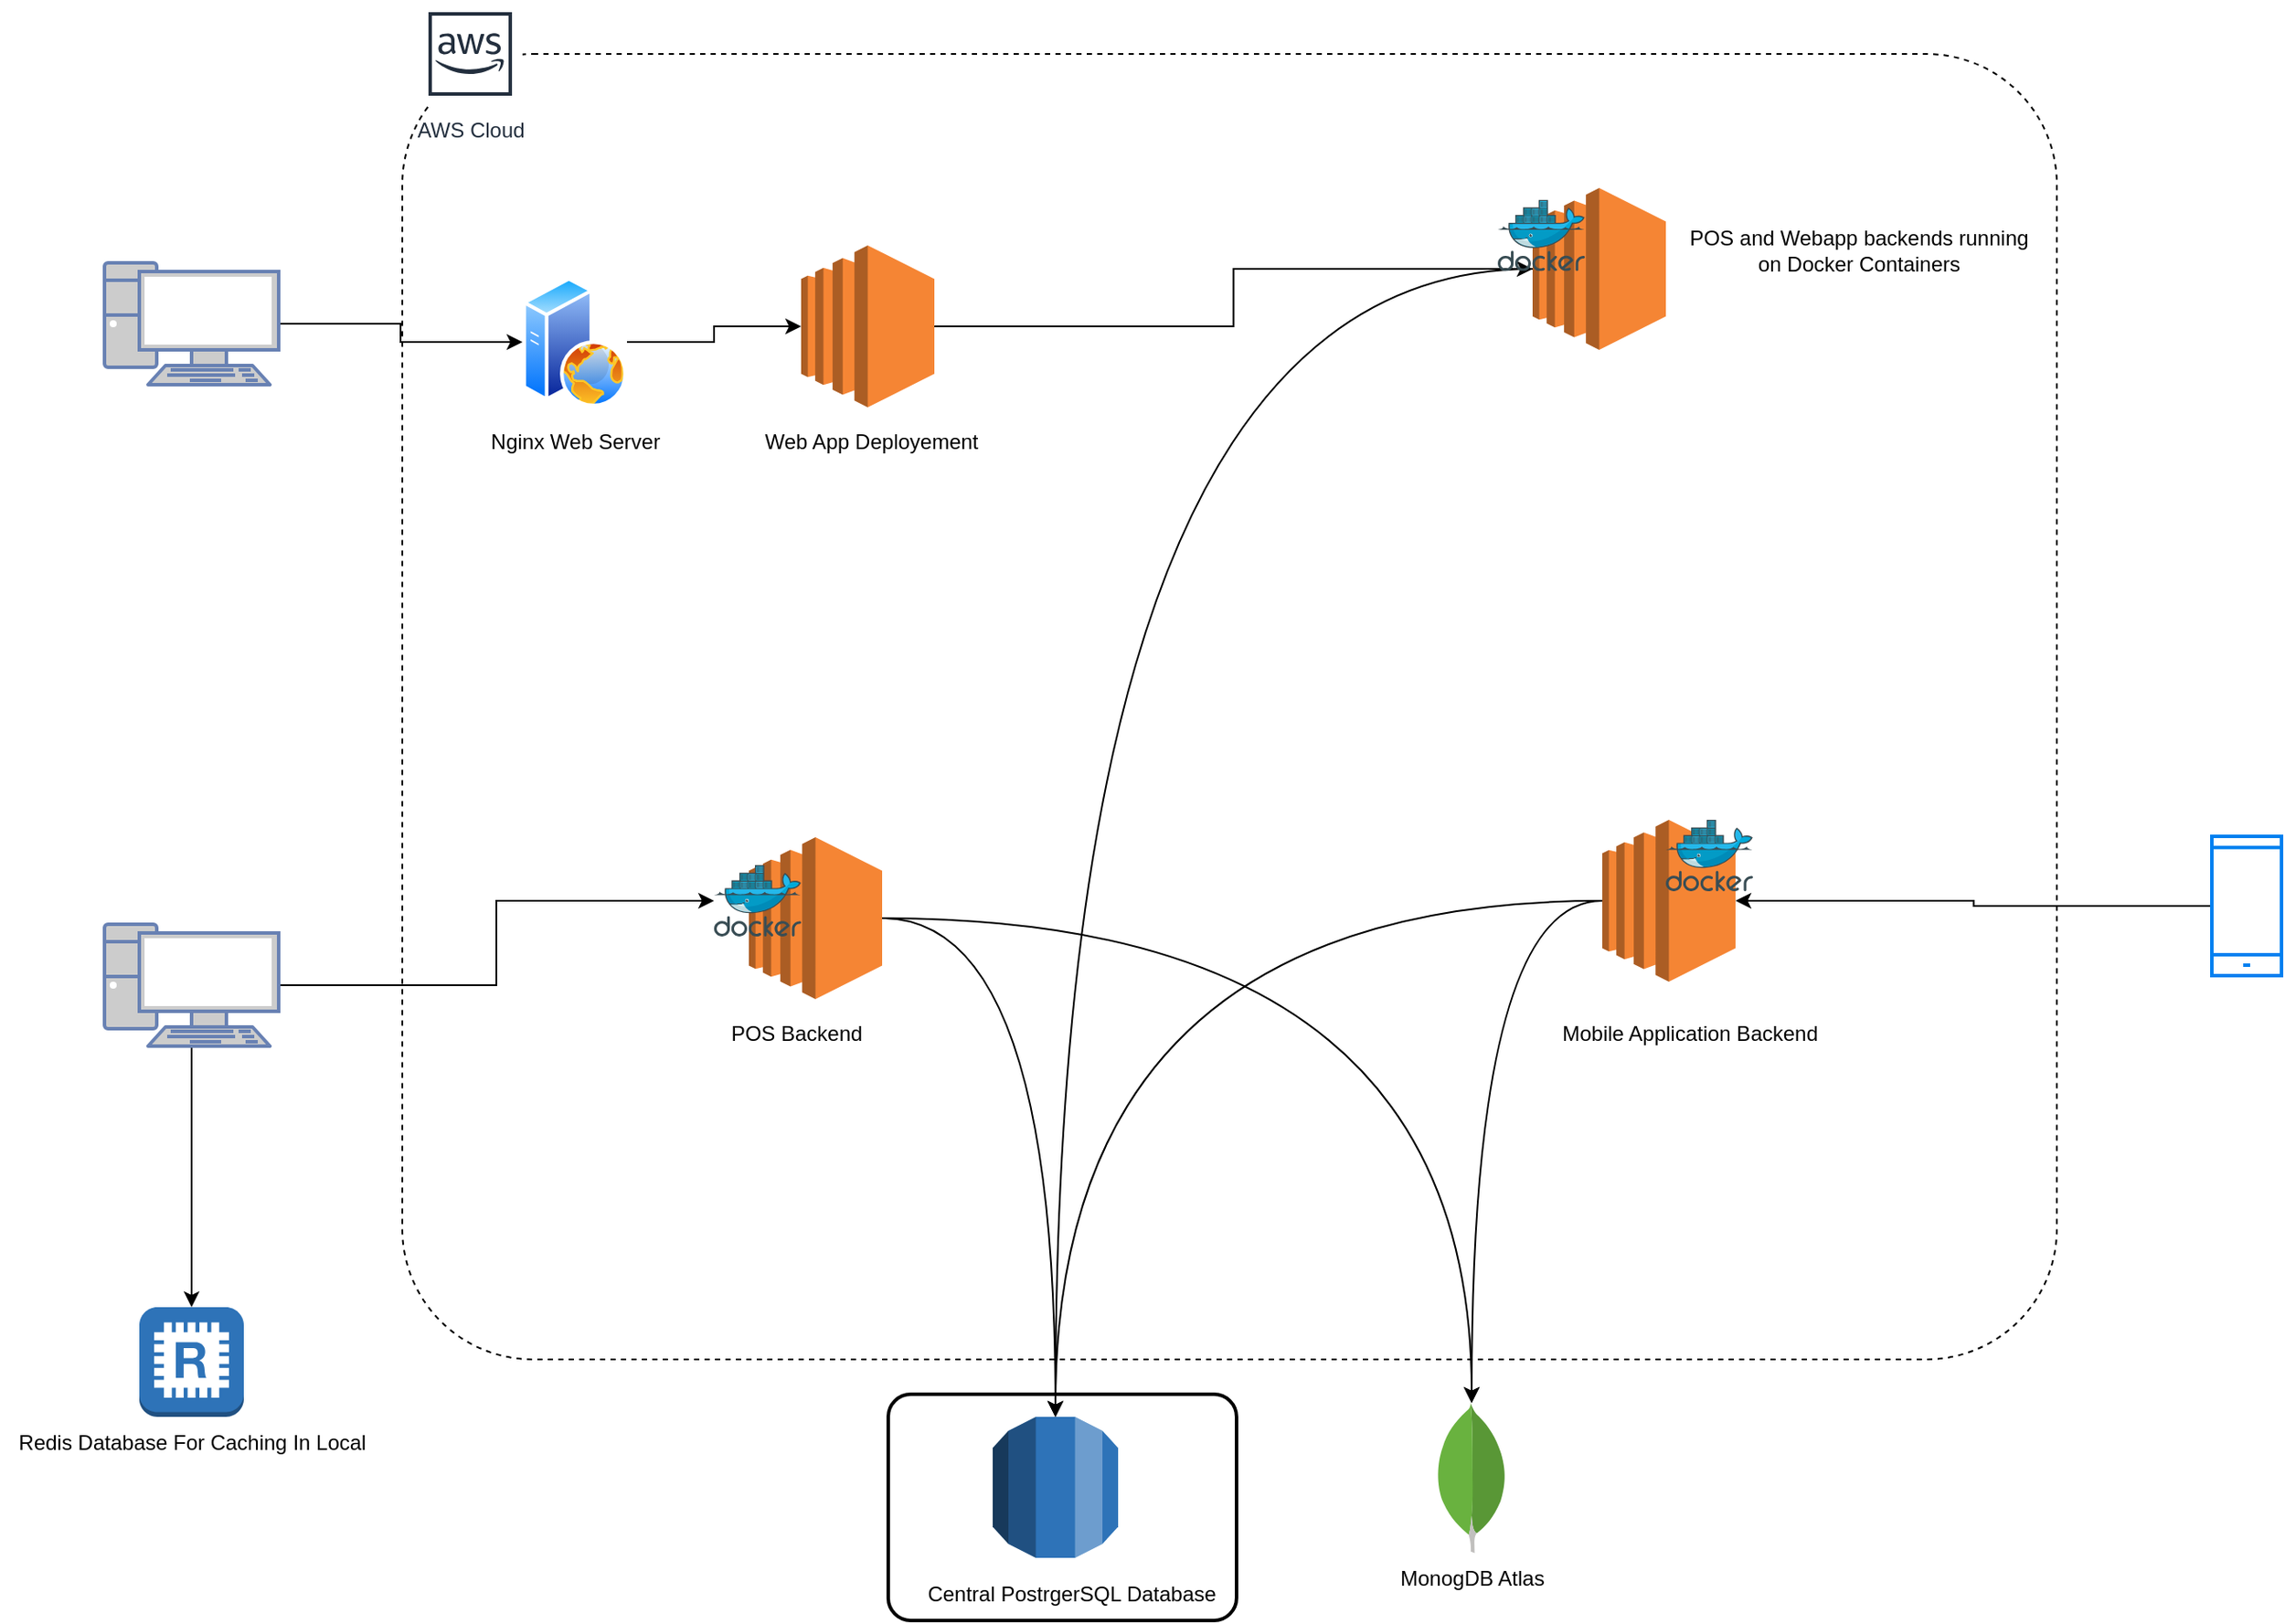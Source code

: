 <mxfile version="24.7.4">
  <diagram name="Page-1" id="zvYny_T2RonzZxc2aqkE">
    <mxGraphModel dx="2953" dy="1140" grid="1" gridSize="10" guides="1" tooltips="1" connect="1" arrows="1" fold="1" page="1" pageScale="1" pageWidth="850" pageHeight="1100" math="0" shadow="0">
      <root>
        <mxCell id="0" />
        <mxCell id="1" parent="0" />
        <mxCell id="PqfvDh0gppkJFQTyY-Ls-37" value="" style="rounded=1;fillColor=none;gradientColor=none;arcSize=10;dashed=1;" vertex="1" parent="1">
          <mxGeometry x="61" y="40" width="950" height="750" as="geometry" />
        </mxCell>
        <mxCell id="PqfvDh0gppkJFQTyY-Ls-28" style="edgeStyle=orthogonalEdgeStyle;rounded=0;orthogonalLoop=1;jettySize=auto;html=1;" edge="1" parent="1" source="PqfvDh0gppkJFQTyY-Ls-1" target="PqfvDh0gppkJFQTyY-Ls-13">
          <mxGeometry relative="1" as="geometry" />
        </mxCell>
        <mxCell id="PqfvDh0gppkJFQTyY-Ls-35" style="edgeStyle=orthogonalEdgeStyle;rounded=0;orthogonalLoop=1;jettySize=auto;html=1;" edge="1" parent="1" source="PqfvDh0gppkJFQTyY-Ls-1" target="PqfvDh0gppkJFQTyY-Ls-21">
          <mxGeometry relative="1" as="geometry" />
        </mxCell>
        <mxCell id="PqfvDh0gppkJFQTyY-Ls-1" value="" style="fontColor=#0066CC;verticalAlign=top;verticalLabelPosition=bottom;labelPosition=center;align=center;html=1;outlineConnect=0;fillColor=#CCCCCC;strokeColor=#6881B3;gradientColor=none;gradientDirection=north;strokeWidth=2;shape=mxgraph.networks.pc;" vertex="1" parent="1">
          <mxGeometry x="-110" y="540" width="100" height="70" as="geometry" />
        </mxCell>
        <mxCell id="PqfvDh0gppkJFQTyY-Ls-23" style="edgeStyle=orthogonalEdgeStyle;rounded=0;orthogonalLoop=1;jettySize=auto;html=1;" edge="1" parent="1" source="PqfvDh0gppkJFQTyY-Ls-2" target="PqfvDh0gppkJFQTyY-Ls-10">
          <mxGeometry relative="1" as="geometry" />
        </mxCell>
        <mxCell id="PqfvDh0gppkJFQTyY-Ls-2" value="" style="fontColor=#0066CC;verticalAlign=top;verticalLabelPosition=bottom;labelPosition=center;align=center;html=1;outlineConnect=0;fillColor=#CCCCCC;strokeColor=#6881B3;gradientColor=none;gradientDirection=north;strokeWidth=2;shape=mxgraph.networks.pc;" vertex="1" parent="1">
          <mxGeometry x="-110" y="160" width="100" height="70" as="geometry" />
        </mxCell>
        <mxCell id="PqfvDh0gppkJFQTyY-Ls-29" style="edgeStyle=orthogonalEdgeStyle;rounded=0;orthogonalLoop=1;jettySize=auto;html=1;" edge="1" parent="1" source="PqfvDh0gppkJFQTyY-Ls-3" target="PqfvDh0gppkJFQTyY-Ls-8">
          <mxGeometry relative="1" as="geometry" />
        </mxCell>
        <mxCell id="PqfvDh0gppkJFQTyY-Ls-3" value="" style="html=1;verticalLabelPosition=bottom;align=center;labelBackgroundColor=#ffffff;verticalAlign=top;strokeWidth=2;strokeColor=#0080F0;shadow=0;dashed=0;shape=mxgraph.ios7.icons.smartphone;" vertex="1" parent="1">
          <mxGeometry x="1100" y="489.5" width="40" height="80" as="geometry" />
        </mxCell>
        <mxCell id="PqfvDh0gppkJFQTyY-Ls-26" style="edgeStyle=orthogonalEdgeStyle;rounded=0;orthogonalLoop=1;jettySize=auto;html=1;" edge="1" parent="1" source="PqfvDh0gppkJFQTyY-Ls-4" target="PqfvDh0gppkJFQTyY-Ls-6">
          <mxGeometry relative="1" as="geometry" />
        </mxCell>
        <mxCell id="PqfvDh0gppkJFQTyY-Ls-4" value="" style="outlineConnect=0;dashed=0;verticalLabelPosition=bottom;verticalAlign=top;align=center;html=1;shape=mxgraph.aws3.ec2;fillColor=#F58534;gradientColor=none;" vertex="1" parent="1">
          <mxGeometry x="290" y="150" width="76.5" height="93" as="geometry" />
        </mxCell>
        <mxCell id="PqfvDh0gppkJFQTyY-Ls-30" style="edgeStyle=orthogonalEdgeStyle;rounded=0;orthogonalLoop=1;jettySize=auto;html=1;curved=1;" edge="1" parent="1" source="PqfvDh0gppkJFQTyY-Ls-5" target="PqfvDh0gppkJFQTyY-Ls-7">
          <mxGeometry relative="1" as="geometry" />
        </mxCell>
        <mxCell id="PqfvDh0gppkJFQTyY-Ls-34" style="edgeStyle=orthogonalEdgeStyle;rounded=0;orthogonalLoop=1;jettySize=auto;html=1;curved=1;" edge="1" parent="1" source="PqfvDh0gppkJFQTyY-Ls-5" target="PqfvDh0gppkJFQTyY-Ls-9">
          <mxGeometry relative="1" as="geometry" />
        </mxCell>
        <mxCell id="PqfvDh0gppkJFQTyY-Ls-5" value="" style="outlineConnect=0;dashed=0;verticalLabelPosition=bottom;verticalAlign=top;align=center;html=1;shape=mxgraph.aws3.ec2;fillColor=#F58534;gradientColor=none;" vertex="1" parent="1">
          <mxGeometry x="260" y="490" width="76.5" height="93" as="geometry" />
        </mxCell>
        <mxCell id="PqfvDh0gppkJFQTyY-Ls-31" style="edgeStyle=orthogonalEdgeStyle;rounded=0;orthogonalLoop=1;jettySize=auto;html=1;curved=1;" edge="1" parent="1" source="PqfvDh0gppkJFQTyY-Ls-6" target="PqfvDh0gppkJFQTyY-Ls-7">
          <mxGeometry relative="1" as="geometry" />
        </mxCell>
        <mxCell id="PqfvDh0gppkJFQTyY-Ls-6" value="" style="outlineConnect=0;dashed=0;verticalLabelPosition=bottom;verticalAlign=top;align=center;html=1;shape=mxgraph.aws3.ec2;fillColor=#F58534;gradientColor=none;" vertex="1" parent="1">
          <mxGeometry x="710" y="117" width="76.5" height="93" as="geometry" />
        </mxCell>
        <mxCell id="PqfvDh0gppkJFQTyY-Ls-7" value="" style="outlineConnect=0;dashed=0;verticalLabelPosition=bottom;verticalAlign=top;align=center;html=1;shape=mxgraph.aws3.rds;fillColor=#2E73B8;gradientColor=none;" vertex="1" parent="1">
          <mxGeometry x="400" y="823" width="72" height="81" as="geometry" />
        </mxCell>
        <mxCell id="PqfvDh0gppkJFQTyY-Ls-32" style="edgeStyle=orthogonalEdgeStyle;rounded=0;orthogonalLoop=1;jettySize=auto;html=1;curved=1;" edge="1" parent="1" source="PqfvDh0gppkJFQTyY-Ls-8" target="PqfvDh0gppkJFQTyY-Ls-7">
          <mxGeometry relative="1" as="geometry" />
        </mxCell>
        <mxCell id="PqfvDh0gppkJFQTyY-Ls-33" style="edgeStyle=orthogonalEdgeStyle;rounded=0;orthogonalLoop=1;jettySize=auto;html=1;curved=1;" edge="1" parent="1" source="PqfvDh0gppkJFQTyY-Ls-8" target="PqfvDh0gppkJFQTyY-Ls-9">
          <mxGeometry relative="1" as="geometry" />
        </mxCell>
        <mxCell id="PqfvDh0gppkJFQTyY-Ls-8" value="" style="outlineConnect=0;dashed=0;verticalLabelPosition=bottom;verticalAlign=top;align=center;html=1;shape=mxgraph.aws3.ec2;fillColor=#F58534;gradientColor=none;" vertex="1" parent="1">
          <mxGeometry x="750" y="480" width="76.5" height="93" as="geometry" />
        </mxCell>
        <mxCell id="PqfvDh0gppkJFQTyY-Ls-9" value="" style="dashed=0;outlineConnect=0;html=1;align=center;labelPosition=center;verticalLabelPosition=bottom;verticalAlign=top;shape=mxgraph.weblogos.mongodb" vertex="1" parent="1">
          <mxGeometry x="654.4" y="815" width="41.2" height="86.2" as="geometry" />
        </mxCell>
        <mxCell id="PqfvDh0gppkJFQTyY-Ls-24" style="edgeStyle=orthogonalEdgeStyle;rounded=0;orthogonalLoop=1;jettySize=auto;html=1;" edge="1" parent="1" source="PqfvDh0gppkJFQTyY-Ls-10" target="PqfvDh0gppkJFQTyY-Ls-4">
          <mxGeometry relative="1" as="geometry" />
        </mxCell>
        <mxCell id="PqfvDh0gppkJFQTyY-Ls-10" value="" style="image;aspect=fixed;perimeter=ellipsePerimeter;html=1;align=center;shadow=0;dashed=0;spacingTop=3;image=img/lib/active_directory/web_server.svg;" vertex="1" parent="1">
          <mxGeometry x="130" y="168" width="60" height="75" as="geometry" />
        </mxCell>
        <mxCell id="PqfvDh0gppkJFQTyY-Ls-11" value="Web App Deployement" style="text;html=1;align=center;verticalAlign=middle;resizable=0;points=[];autosize=1;strokeColor=none;fillColor=none;" vertex="1" parent="1">
          <mxGeometry x="255" y="248" width="150" height="30" as="geometry" />
        </mxCell>
        <mxCell id="PqfvDh0gppkJFQTyY-Ls-12" value="Nginx Web Server" style="text;html=1;align=center;verticalAlign=middle;resizable=0;points=[];autosize=1;strokeColor=none;fillColor=none;" vertex="1" parent="1">
          <mxGeometry x="100" y="248" width="120" height="30" as="geometry" />
        </mxCell>
        <mxCell id="PqfvDh0gppkJFQTyY-Ls-13" value="" style="image;sketch=0;aspect=fixed;html=1;points=[];align=center;fontSize=12;image=img/lib/mscae/Docker.svg;" vertex="1" parent="1">
          <mxGeometry x="240" y="506" width="50" height="41" as="geometry" />
        </mxCell>
        <mxCell id="PqfvDh0gppkJFQTyY-Ls-14" value="" style="image;sketch=0;aspect=fixed;html=1;points=[];align=center;fontSize=12;image=img/lib/mscae/Docker.svg;" vertex="1" parent="1">
          <mxGeometry x="786.5" y="480" width="50" height="41" as="geometry" />
        </mxCell>
        <mxCell id="PqfvDh0gppkJFQTyY-Ls-15" value="" style="image;sketch=0;aspect=fixed;html=1;points=[];align=center;fontSize=12;image=img/lib/mscae/Docker.svg;" vertex="1" parent="1">
          <mxGeometry x="690" y="123.8" width="50" height="41" as="geometry" />
        </mxCell>
        <mxCell id="PqfvDh0gppkJFQTyY-Ls-16" value="Mobile Application Backend" style="text;html=1;align=center;verticalAlign=middle;resizable=0;points=[];autosize=1;strokeColor=none;fillColor=none;" vertex="1" parent="1">
          <mxGeometry x="715" y="588" width="170" height="30" as="geometry" />
        </mxCell>
        <mxCell id="PqfvDh0gppkJFQTyY-Ls-17" value="Central PostrgerSQL Database" style="text;html=1;align=center;verticalAlign=middle;resizable=0;points=[];autosize=1;strokeColor=none;fillColor=none;" vertex="1" parent="1">
          <mxGeometry x="350" y="910" width="190" height="30" as="geometry" />
        </mxCell>
        <mxCell id="PqfvDh0gppkJFQTyY-Ls-18" value="MonogDB Atlas" style="text;html=1;align=center;verticalAlign=middle;resizable=0;points=[];autosize=1;strokeColor=none;fillColor=none;" vertex="1" parent="1">
          <mxGeometry x="620" y="901.2" width="110" height="30" as="geometry" />
        </mxCell>
        <mxCell id="PqfvDh0gppkJFQTyY-Ls-19" value="POS Backend" style="text;html=1;align=center;verticalAlign=middle;resizable=0;points=[];autosize=1;strokeColor=none;fillColor=none;" vertex="1" parent="1">
          <mxGeometry x="236.5" y="588" width="100" height="30" as="geometry" />
        </mxCell>
        <mxCell id="PqfvDh0gppkJFQTyY-Ls-20" value="POS and Webapp backends running&lt;div&gt;on Docker Containers&lt;/div&gt;" style="text;html=1;align=center;verticalAlign=middle;resizable=0;points=[];autosize=1;strokeColor=none;fillColor=none;" vertex="1" parent="1">
          <mxGeometry x="786.5" y="133" width="220" height="40" as="geometry" />
        </mxCell>
        <mxCell id="PqfvDh0gppkJFQTyY-Ls-21" value="" style="outlineConnect=0;dashed=0;verticalLabelPosition=bottom;verticalAlign=top;align=center;html=1;shape=mxgraph.aws3.redis;fillColor=#2E73B8;gradientColor=none;" vertex="1" parent="1">
          <mxGeometry x="-90" y="760" width="60" height="63" as="geometry" />
        </mxCell>
        <mxCell id="PqfvDh0gppkJFQTyY-Ls-22" value="Redis Database For Caching In Local" style="text;html=1;align=center;verticalAlign=middle;resizable=0;points=[];autosize=1;strokeColor=none;fillColor=none;" vertex="1" parent="1">
          <mxGeometry x="-170" y="823" width="220" height="30" as="geometry" />
        </mxCell>
        <mxCell id="PqfvDh0gppkJFQTyY-Ls-40" value="AWS Cloud" style="sketch=0;outlineConnect=0;fontColor=#232F3E;gradientColor=none;strokeColor=#232F3E;fillColor=#ffffff;dashed=0;verticalLabelPosition=bottom;verticalAlign=top;align=center;html=1;fontSize=12;fontStyle=0;aspect=fixed;shape=mxgraph.aws4.resourceIcon;resIcon=mxgraph.aws4.aws_cloud;" vertex="1" parent="1">
          <mxGeometry x="70" y="10" width="60" height="60" as="geometry" />
        </mxCell>
        <mxCell id="PqfvDh0gppkJFQTyY-Ls-41" value="" style="rounded=1;arcSize=10;dashed=0;fillColor=none;gradientColor=none;strokeWidth=2;" vertex="1" parent="1">
          <mxGeometry x="340" y="810" width="200" height="130" as="geometry" />
        </mxCell>
      </root>
    </mxGraphModel>
  </diagram>
</mxfile>
